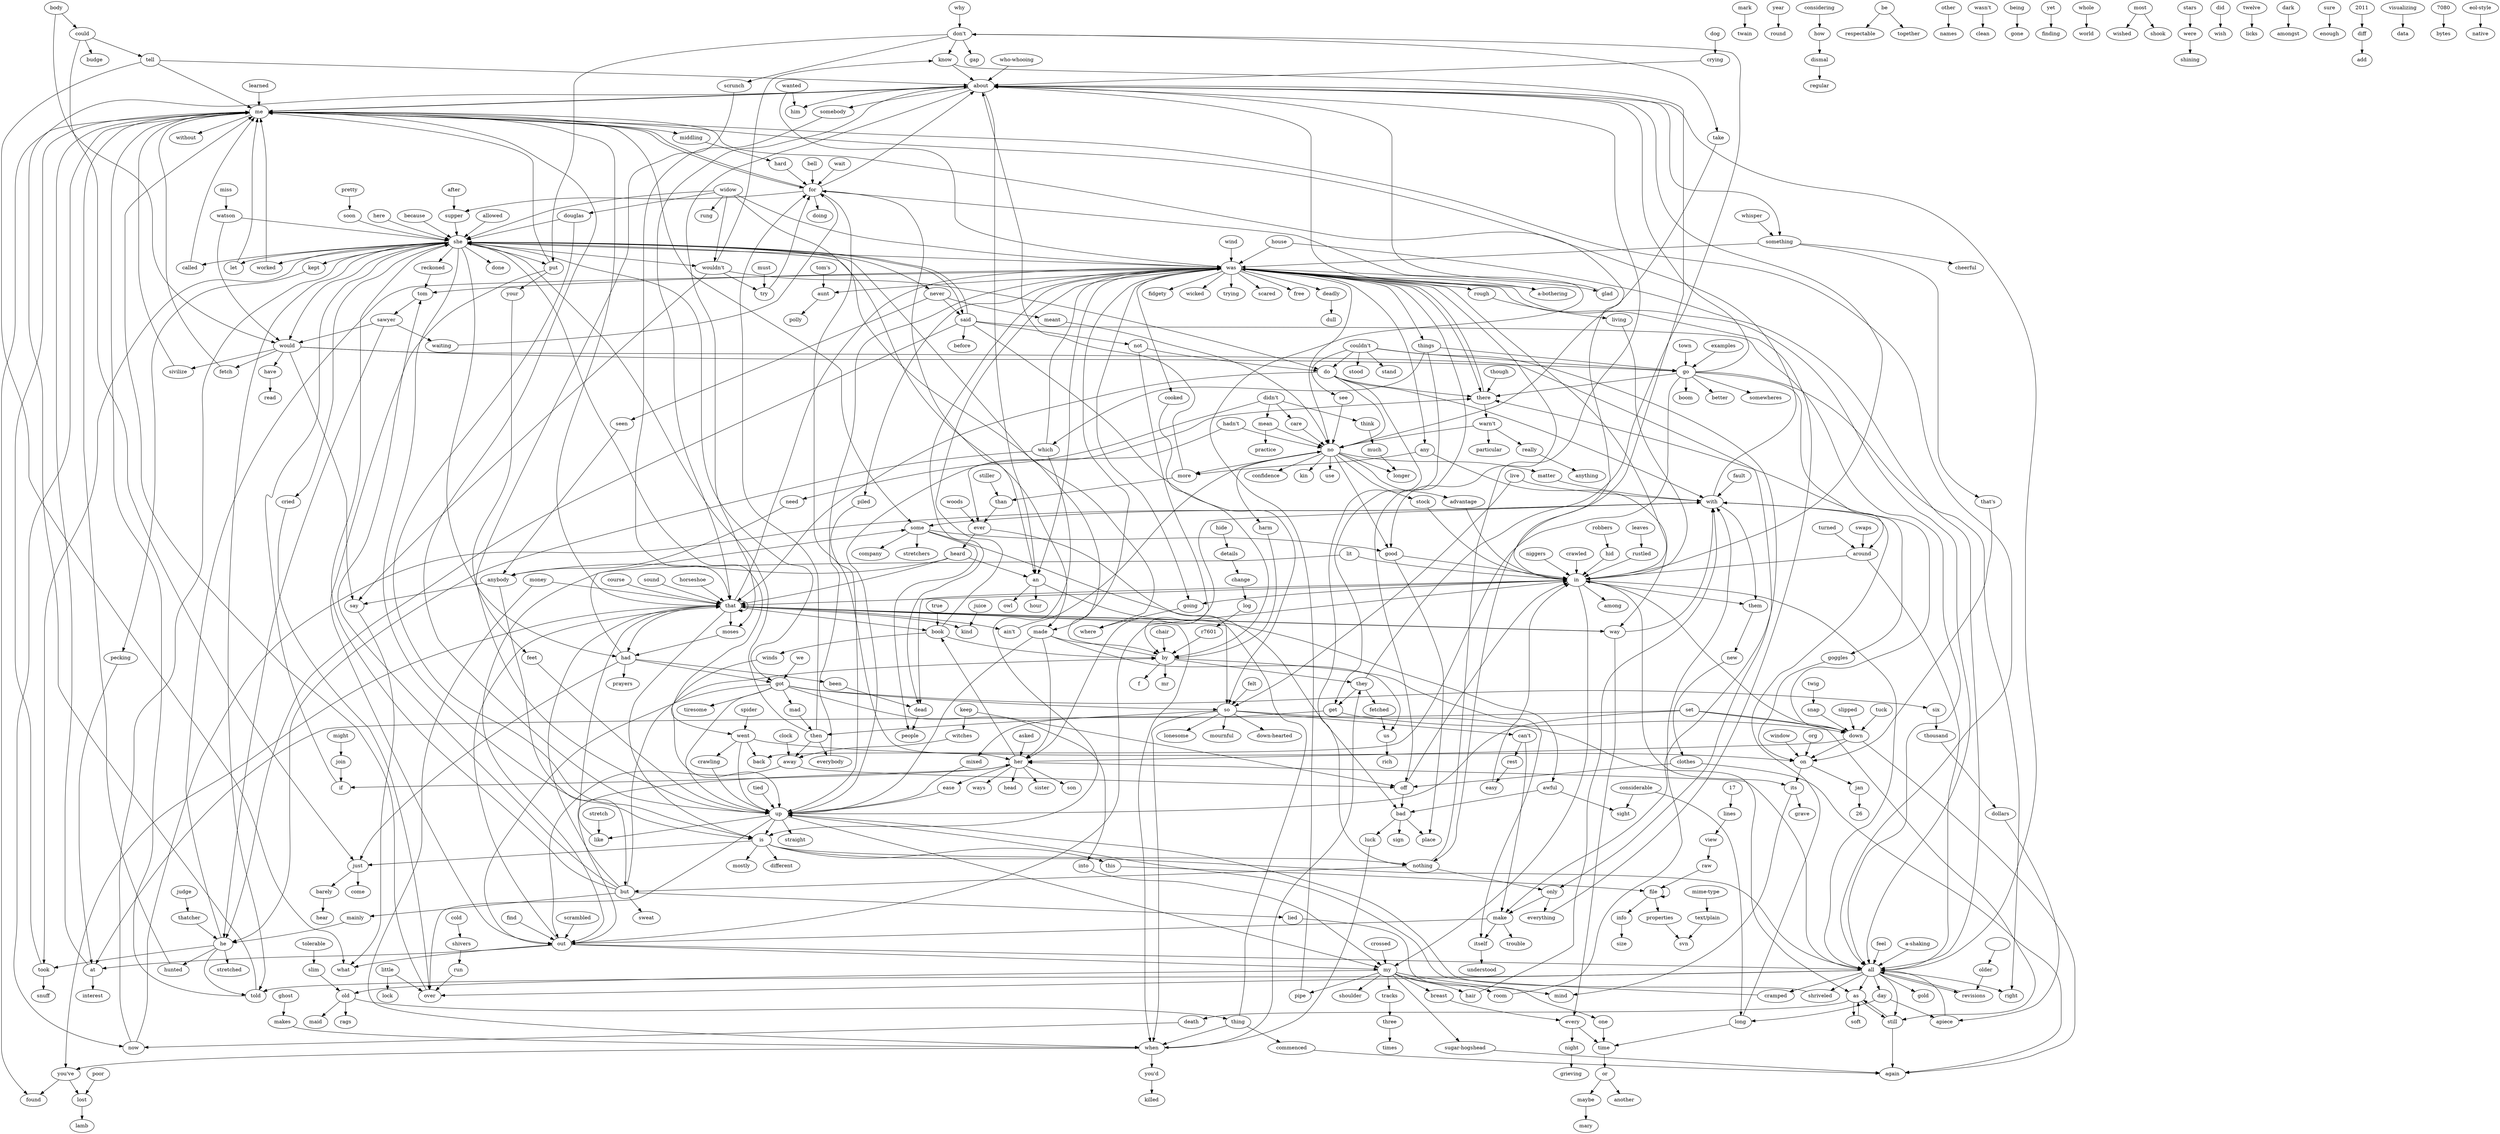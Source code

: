 digraph output {
	"don't" -> "know";
	"know" -> "about";
	"about" -> "me";
	"me" -> "without";
	"have" -> "read";
	"book" -> "by";
	"tom" -> "sawyer";
	"but" -> "that";
	"that" -> "ain't";
	"ain't" -> "no";
	"no" -> "matter";
	"that" -> "book";
	"book" -> "was";
	"was" -> "made";
	"made" -> "by";
	"by" -> "mr";
	"mark" -> "twain";
	"he" -> "told";
	"there" -> "was";
	"was" -> "things";
	"things" -> "which";
	"which" -> "he";
	"he" -> "stretched";
	"but" -> "mainly";
	"mainly" -> "he";
	"that" -> "is";
	"is" -> "nothing";
	"never" -> "seen";
	"seen" -> "anybody";
	"anybody" -> "but";
	"but" -> "lied";
	"lied" -> "one";
	"one" -> "time";
	"time" -> "or";
	"or" -> "another";
	"was" -> "aunt";
	"aunt" -> "polly";
	"or" -> "maybe";
	"maybe" -> "mary";
	"tom's" -> "aunt";
	"she" -> "is";
	"widow" -> "douglas";
	"douglas" -> "is";
	"is" -> "all";
	"all" -> "told";
	"told" -> "about";
	"about" -> "in";
	"in" -> "that";
	"which" -> "is";
	"is" -> "mostly";
	"true" -> "book";
	"with" -> "some";
	"some" -> "stretchers";
	"said" -> "before";
	"way" -> "that";
	"book" -> "winds";
	"winds" -> "up";
	"up" -> "is";
	"is" -> "this";
	"me" -> "found";
	"money" -> "that";
	"robbers" -> "hid";
	"hid" -> "in";
	"made" -> "us";
	"us" -> "rich";
	"we" -> "got";
	"got" -> "six";
	"six" -> "thousand";
	"thousand" -> "dollars";
	"dollars" -> "apiece";
	"all" -> "gold";
	"was" -> "an";
	"an" -> "awful";
	"awful" -> "sight";
	"money" -> "when";
	"was" -> "piled";
	"piled" -> "up";
	"judge" -> "thatcher";
	"thatcher" -> "he";
	"he" -> "took";
	"out" -> "at";
	"at" -> "interest";
	"fetched" -> "us";
	"day" -> "apiece";
	"apiece" -> "all";
	"year" -> "round";
	"more" -> "than";
	"body" -> "could";
	"could" -> "tell";
	"tell" -> "what";
	"do" -> "with";
	"douglas" -> "she";
	"she" -> "took";
	"took" -> "me";
	"me" -> "for";
	"for" -> "her";
	"her" -> "son";
	"allowed" -> "she";
	"she" -> "would";
	"would" -> "sivilize";
	"sivilize" -> "me";
	"was" -> "rough";
	"rough" -> "living";
	"living" -> "in";
	"house" -> "all";
	"considering" -> "how";
	"how" -> "dismal";
	"dismal" -> "regular";
	"widow" -> "was";
	"was" -> "in";
	"in" -> "all";
	"all" -> "her";
	"her" -> "ways";
	"so" -> "when";
	"couldn't" -> "stand";
	"no" -> "longer";
	"lit" -> "out";
	"got" -> "into";
	"into" -> "my";
	"my" -> "old";
	"old" -> "rags";
	"my" -> "sugar-hogshead";
	"sugar-hogshead" -> "again";
	"was" -> "free";
	"but" -> "tom";
	"sawyer" -> "he";
	"he" -> "hunted";
	"hunted" -> "me";
	"me" -> "up";
	"said" -> "he";
	"he" -> "was";
	"was" -> "going";
	"might" -> "join";
	"join" -> "if";
	"would" -> "go";
	"go" -> "back";
	"be" -> "respectable";
	"went" -> "back";
	"widow" -> "she";
	"she" -> "cried";
	"cried" -> "over";
	"over" -> "me";
	"called" -> "me";
	"poor" -> "lost";
	"lost" -> "lamb";
	"she" -> "called";
	"other" -> "names";
	"but" -> "she";
	"she" -> "never";
	"never" -> "meant";
	"meant" -> "no";
	"no" -> "harm";
	"harm" -> "by";
	"she" -> "put";
	"put" -> "me";
	"me" -> "in";
	"in" -> "them";
	"them" -> "new";
	"new" -> "clothes";
	"clothes" -> "again";
	"couldn't" -> "do";
	"do" -> "nothing";
	"nothing" -> "but";
	"but" -> "sweat";
	"feel" -> "all";
	"all" -> "cramped";
	"cramped" -> "up";
	"old" -> "thing";
	"thing" -> "commenced";
	"commenced" -> "again";
	"widow" -> "rung";
	"bell" -> "for";
	"for" -> "supper";
	"couldn't" -> "go";
	"go" -> "right";
	"wait" -> "for";
	"tuck" -> "down";
	"down" -> "her";
	"her" -> "head";
	"little" -> "over";
	"though" -> "there";
	"there" -> "warn't";
	"warn't" -> "really";
	"really" -> "anything";
	"matter" -> "with";
	"with" -> "them";
	"nothing" -> "only";
	"only" -> "everything";
	"everything" -> "was";
	"was" -> "cooked";
	"cooked" -> "by";
	"by" -> "itself";
	"is" -> "different";
	"things" -> "get";
	"get" -> "mixed";
	"mixed" -> "up";
	"juice" -> "kind";
	"swaps" -> "around";
	"things" -> "go";
	"go" -> "better";
	"after" -> "supper";
	"supper" -> "she";
	"she" -> "got";
	"got" -> "out";
	"out" -> "her";
	"her" -> "book";
	"learned" -> "me";
	"me" -> "about";
	"about" -> "moses";
	"find" -> "out";
	"out" -> "all";
	"all" -> "about";
	"about" -> "him";
	"but" -> "by";
	"by" -> "she";
	"she" -> "let";
	"out" -> "that";
	"that" -> "moses";
	"moses" -> "had";
	"had" -> "been";
	"been" -> "dead";
	"considerable" -> "long";
	"long" -> "time";
	"so" -> "then";
	"didn't" -> "care";
	"care" -> "no";
	"no" -> "more";
	"more" -> "about";
	"don't" -> "take";
	"take" -> "no";
	"no" -> "stock";
	"stock" -> "in";
	"in" -> "dead";
	"dead" -> "people";
	"pretty" -> "soon";
	"let" -> "me";
	"she" -> "wouldn't";
	"she" -> "said";
	"mean" -> "practice";
	"wasn't" -> "clean";
	"must" -> "try";
	"not" -> "do";
	"any" -> "more";
	"is" -> "just";
	"way" -> "with";
	"some" -> "people";
	"they" -> "get";
	"get" -> "down";
	"down" -> "on";
	"thing" -> "when";
	"when" -> "they";
	"they" -> "don't";
	"know" -> "nothing";
	"nothing" -> "about";
	"here" -> "she";
	"she" -> "was";
	"was" -> "a-bothering";
	"a-bothering" -> "about";
	"which" -> "was";
	"was" -> "no";
	"no" -> "kin";
	"no" -> "use";
	"being" -> "gone";
	"yet" -> "finding";
	"fault" -> "with";
	"with" -> "me";
	"for" -> "doing";
	"thing" -> "that";
	"that" -> "had";
	"had" -> "some";
	"some" -> "good";
	"good" -> "in";
	"took" -> "snuff";
	"course" -> "that";
	"that" -> "was";
	"was" -> "all";
	"all" -> "right";
	"because" -> "she";
	"she" -> "done";
	"her" -> "sister";
	"miss" -> "watson";
	"tolerable" -> "slim";
	"slim" -> "old";
	"old" -> "maid";
	"with" -> "goggles";
	"goggles" -> "on";
	"had" -> "just";
	"just" -> "come";
	"live" -> "with";
	"with" -> "her";
	"set" -> "at";
	"at" -> "me";
	"me" -> "now";
	"now" -> "with";
	"she" -> "worked";
	"worked" -> "me";
	"me" -> "middling";
	"middling" -> "hard";
	"hard" -> "for";
	"for" -> "about";
	"about" -> "an";
	"an" -> "hour";
	"widow" -> "made";
	"made" -> "her";
	"her" -> "ease";
	"ease" -> "up";
	"couldn't" -> "stood";
	"much" -> "longer";
	"then" -> "for";
	"for" -> "an";
	"was" -> "deadly";
	"deadly" -> "dull";
	"was" -> "fidgety";
	"watson" -> "would";
	"would" -> "say";
	"don't" -> "put";
	"put" -> "your";
	"your" -> "feet";
	"feet" -> "up";
	"up" -> "there";
	"don't" -> "scrunch";
	"scrunch" -> "up";
	"up" -> "like";
	"like" -> "that";
	"set" -> "up";
	"up" -> "straight";
	"soon" -> "she";
	"don't" -> "gap";
	"stretch" -> "like";
	"why" -> "don't";
	"then" -> "she";
	"she" -> "told";
	"told" -> "me";
	"me" -> "all";
	"bad" -> "place";
	"was" -> "there";
	"got" -> "mad";
	"mad" -> "then";
	"didn't" -> "mean";
	"mean" -> "no";
	"wanted" -> "was";
	"go" -> "somewheres";
	"warn't" -> "particular";
	"was" -> "wicked";
	"say" -> "what";
	"said" -> "she";
	"wouldn't" -> "say";
	"whole" -> "world";
	"live" -> "so";
	"so" -> "as";
	"good" -> "place";
	"couldn't" -> "see";
	"see" -> "no";
	"no" -> "advantage";
	"advantage" -> "in";
	"in" -> "going";
	"going" -> "where";
	"where" -> "she";
	"made" -> "up";
	"up" -> "my";
	"my" -> "mind";
	"wouldn't" -> "try";
	"try" -> "for";
	"never" -> "said";
	"said" -> "so";
	"would" -> "only";
	"only" -> "make";
	"make" -> "trouble";
	"wouldn't" -> "do";
	"do" -> "no";
	"no" -> "good";
	"now" -> "she";
	"she" -> "had";
	"had" -> "got";
	"she" -> "went";
	"went" -> "on";
	"said" -> "all";
	"body" -> "would";
	"would" -> "have";
	"do" -> "there";
	"go" -> "around";
	"around" -> "all";
	"all" -> "day";
	"day" -> "long";
	"long" -> "with";
	"didn't" -> "think";
	"think" -> "much";
	"asked" -> "her";
	"her" -> "if";
	"if" -> "she";
	"she" -> "reckoned";
	"reckoned" -> "tom";
	"sawyer" -> "would";
	"go" -> "there";
	"said" -> "not";
	"not" -> "by";
	"considerable" -> "sight";
	"was" -> "glad";
	"glad" -> "about";
	"about" -> "that";
	"wanted" -> "him";
	"be" -> "together";
	"watson" -> "she";
	"she" -> "kept";
	"kept" -> "pecking";
	"pecking" -> "at";
	"got" -> "tiresome";
	"by" -> "they";
	"they" -> "fetched";
	"niggers" -> "in";
	"had" -> "prayers";
	"then" -> "everybody";
	"everybody" -> "was";
	"was" -> "off";
	"went" -> "up";
	"my" -> "room";
	"room" -> "with";
	"set" -> "down";
	"down" -> "in";
	"chair" -> "by";
	"something" -> "cheerful";
	"warn't" -> "no";
	"felt" -> "so";
	"so" -> "lonesome";
	"most" -> "wished";
	"was" -> "dead";
	"stars" -> "were";
	"were" -> "shining";
	"leaves" -> "rustled";
	"rustled" -> "in";
	"woods" -> "ever";
	"ever" -> "so";
	"so" -> "mournful";
	"heard" -> "an";
	"an" -> "owl";
	"away" -> "off";
	"who-whooing" -> "about";
	"about" -> "somebody";
	"somebody" -> "that";
	"dog" -> "crying";
	"crying" -> "about";
	"wind" -> "was";
	"was" -> "trying";
	"whisper" -> "something";
	"couldn't" -> "make";
	"make" -> "out";
	"out" -> "what";
	"cold" -> "shivers";
	"shivers" -> "run";
	"run" -> "over";
	"then" -> "away";
	"away" -> "out";
	"out" -> "in";
	"heard" -> "that";
	"that" -> "kind";
	"sound" -> "that";
	"ghost" -> "makes";
	"makes" -> "when";
	"tell" -> "about";
	"about" -> "something";
	"something" -> "that's";
	"that's" -> "on";
	"on" -> "its";
	"its" -> "mind";
	"can't" -> "make";
	"make" -> "itself";
	"itself" -> "understood";
	"so" -> "can't";
	"can't" -> "rest";
	"rest" -> "easy";
	"easy" -> "in";
	"in" -> "its";
	"its" -> "grave";
	"go" -> "about";
	"that" -> "way";
	"way" -> "every";
	"every" -> "night";
	"night" -> "grieving";
	"got" -> "so";
	"so" -> "down-hearted";
	"did" -> "wish";
	"some" -> "company";
	"spider" -> "went";
	"went" -> "crawling";
	"crawling" -> "up";
	"my" -> "shoulder";
	"lit" -> "in";
	"could" -> "budge";
	"all" -> "shriveled";
	"shriveled" -> "up";
	"didn't" -> "need";
	"need" -> "anybody";
	"tell" -> "me";
	"me" -> "that";
	"that" -> "that";
	"awful" -> "bad";
	"bad" -> "sign";
	"would" -> "fetch";
	"fetch" -> "me";
	"me" -> "some";
	"some" -> "bad";
	"bad" -> "luck";
	"was" -> "scared";
	"most" -> "shook";
	"clothes" -> "off";
	"got" -> "up";
	"turned" -> "around";
	"around" -> "in";
	"in" -> "my";
	"my" -> "tracks";
	"tracks" -> "three";
	"three" -> "times";
	"crossed" -> "my";
	"my" -> "breast";
	"breast" -> "every";
	"every" -> "time";
	"tied" -> "up";
	"little" -> "lock";
	"my" -> "hair";
	"hair" -> "with";
	"keep" -> "witches";
	"witches" -> "away";
	"hadn't" -> "no";
	"no" -> "confidence";
	"do" -> "that";
	"that" -> "when";
	"when" -> "you've";
	"you've" -> "lost";
	"horseshoe" -> "that";
	"that" -> "you've";
	"you've" -> "found";
	"up" -> "over";
	"hadn't" -> "ever";
	"ever" -> "heard";
	"heard" -> "anybody";
	"anybody" -> "say";
	"was" -> "any";
	"any" -> "way";
	"keep" -> "off";
	"off" -> "bad";
	"luck" -> "when";
	"when" -> "you'd";
	"you'd" -> "killed";
	"down" -> "again";
	"a-shaking" -> "all";
	"all" -> "over";
	"out" -> "my";
	"my" -> "pipe";
	"pipe" -> "for";
	"house" -> "was";
	"all" -> "as";
	"as" -> "still";
	"still" -> "as";
	"as" -> "death";
	"death" -> "now";
	"widow" -> "wouldn't";
	"wouldn't" -> "know";
	"clock" -> "away";
	"off" -> "in";
	"town" -> "go";
	"go" -> "boom";
	"twelve" -> "licks";
	"all" -> "still";
	"still" -> "again";
	"stiller" -> "than";
	"than" -> "ever";
	"twig" -> "snap";
	"snap" -> "down";
	"dark" -> "amongst";
	"something" -> "was";
	"set" -> "still";
	"could" -> "just";
	"just" -> "barely";
	"barely" -> "hear";
	"down" -> "there";
	"was" -> "good";
	"as" -> "soft";
	"soft" -> "as";
	"put" -> "out";
	"scrambled" -> "out";
	"window" -> "on";
	"slipped" -> "down";
	"crawled" -> "in";
	"in" -> "among";
	"sure" -> "enough";
	"was" -> "tom";
	"sawyer" -> "waiting";
	"waiting" -> "for";
	"for" -> "me";
	"hide" -> "details";
	"details" -> "change";
	"change" -> "log";
	"log" -> "r7601";
	"r7601" -> "by";
	"by" -> "f";
	"org" -> "on";
	"on" -> "jan";
	"jan" -> "26";
	"2011" -> "diff";
	"diff" -> "add";
	"visualizing" -> "data";
	"examples" -> "go";
	"	" -> "older";
	"older" -> "revisions";
	"revisions" -> "all";
	"all" -> "revisions";
	"this" -> "file";
	"file" -> "file";
	"file" -> "info";
	"info" -> "size";
	"7080" -> "bytes";
	"17" -> "lines";
	"lines" -> "view";
	"view" -> "raw";
	"raw" -> "file";
	"file" -> "properties";
	"properties" -> "svn";
	"mime-type" -> "text/plain";
	"text/plain" -> "svn";
	"eol-style" -> "native";
}
